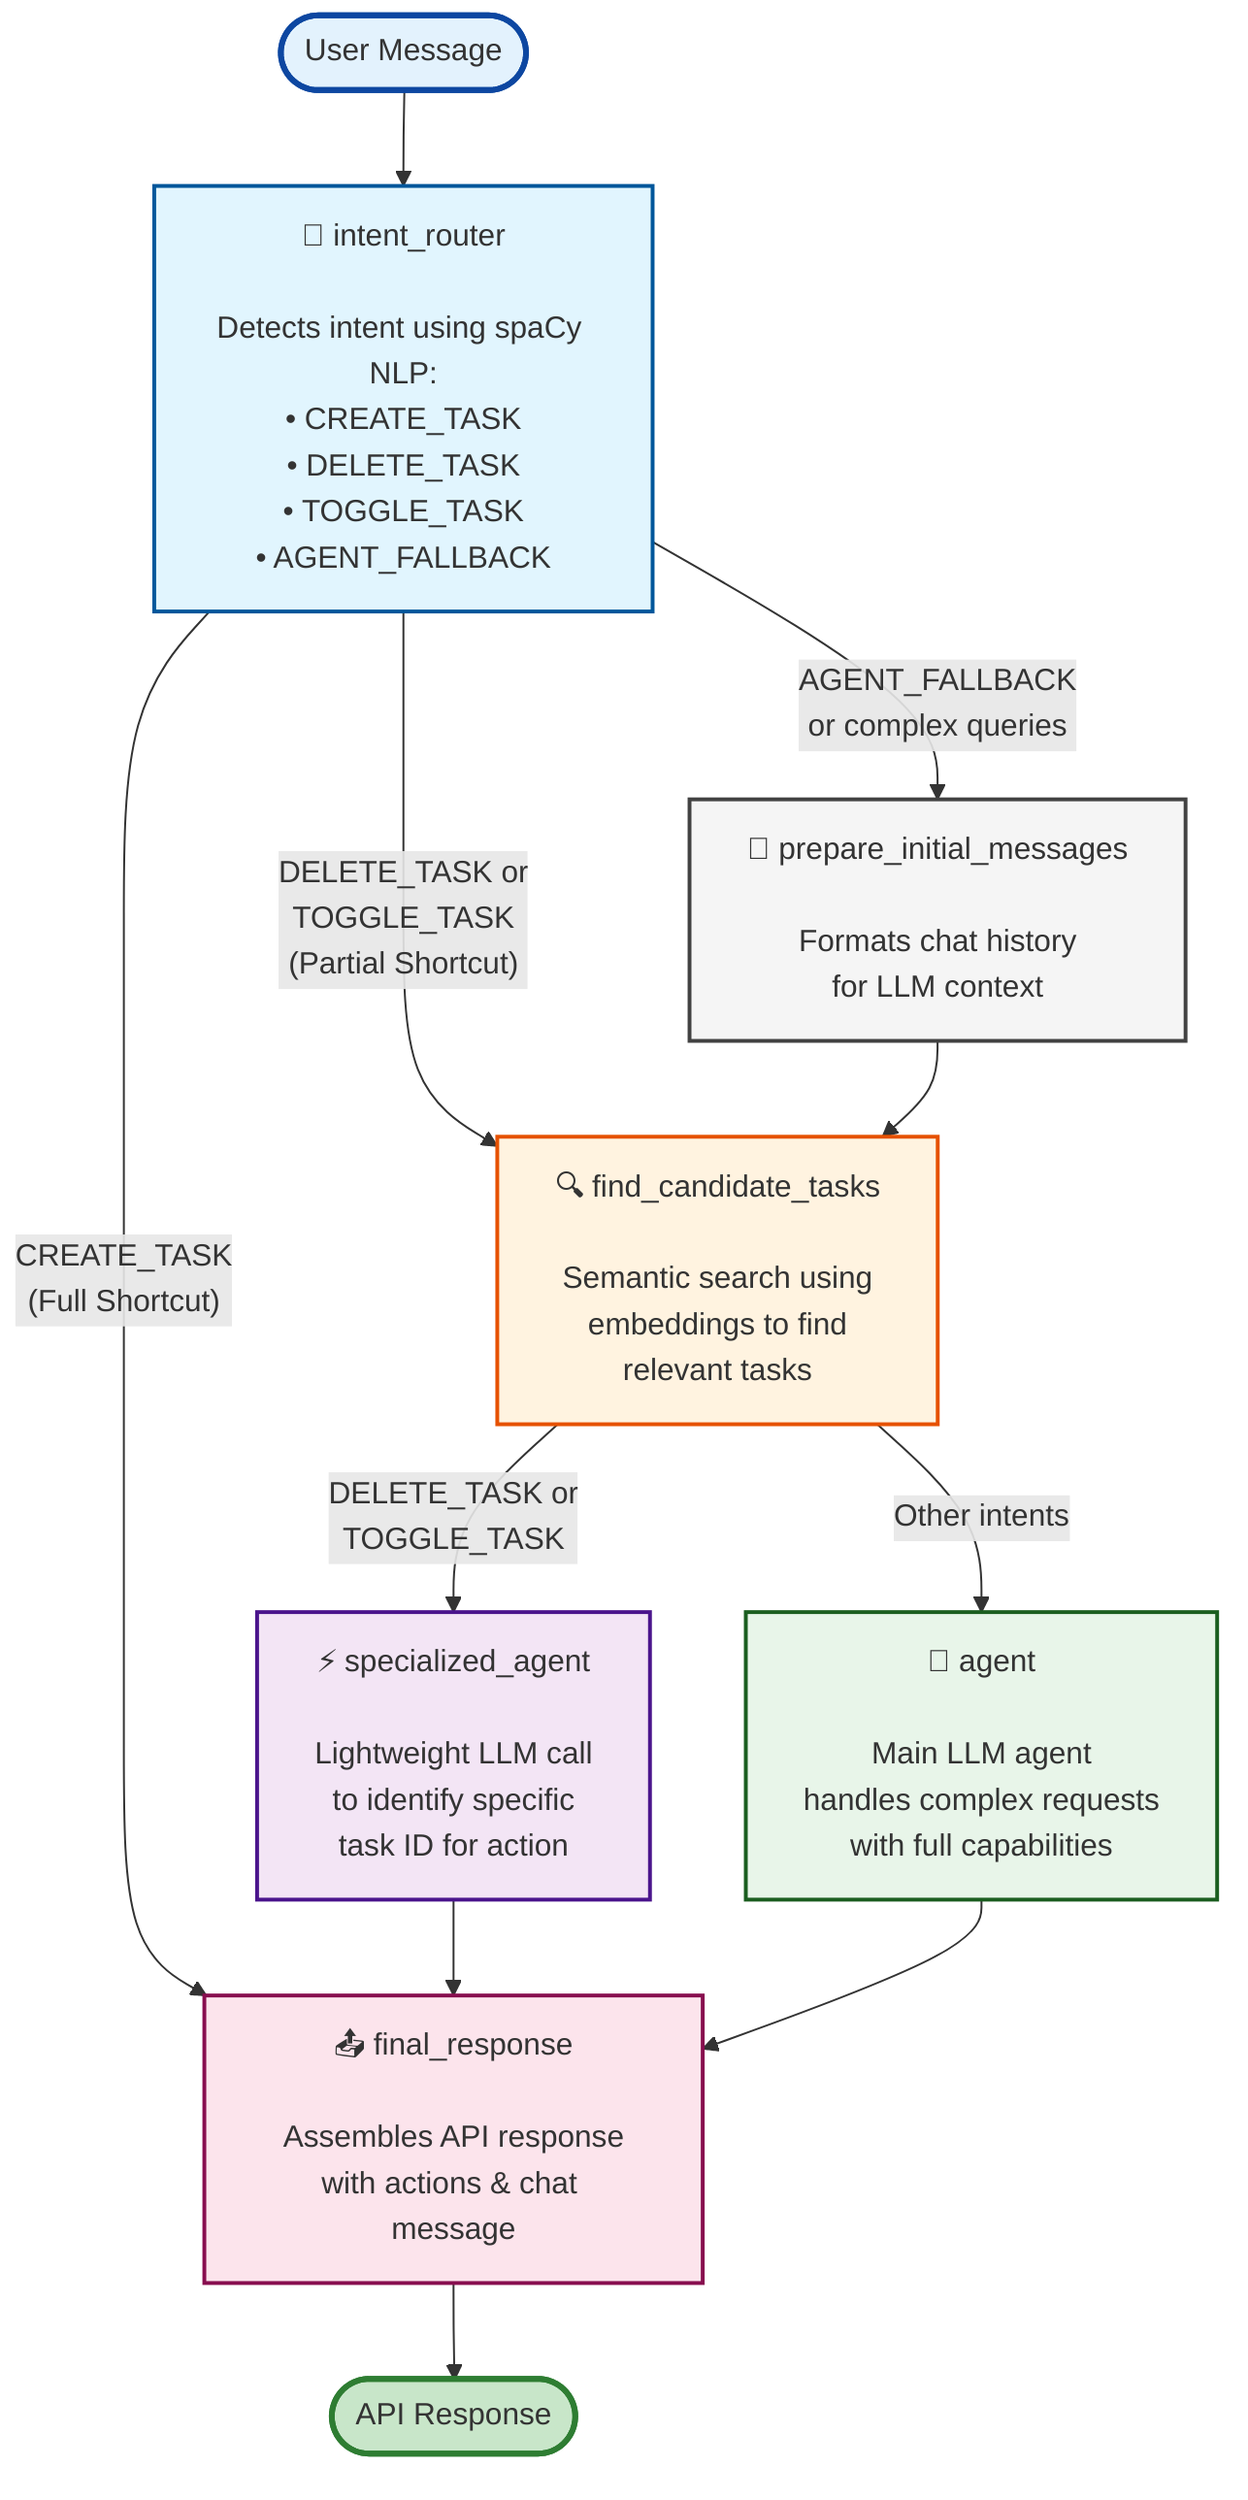 graph TD
    Start([User Message]) --> IR["🧭 intent_router<br/><br/>Detects intent using spaCy NLP:<br/>• CREATE_TASK<br/>• DELETE_TASK<br/>• TOGGLE_TASK<br/>• AGENT_FALLBACK"]
    
    IR -->|"CREATE_TASK<br/>(Full Shortcut)"| FR["📤 final_response<br/><br/>Assembles API response<br/>with actions & chat message"]
    
    IR -->|"DELETE_TASK or<br/>TOGGLE_TASK<br/>(Partial Shortcut)"| FCT["🔍 find_candidate_tasks<br/><br/>Semantic search using<br/>embeddings to find<br/>relevant tasks"]
    
    IR -->|"AGENT_FALLBACK<br/>or complex queries"| PIM["💬 prepare_initial_messages<br/><br/>Formats chat history<br/>for LLM context"]
    
    PIM --> FCT
    
    FCT -->|"DELETE_TASK or<br/>TOGGLE_TASK"| SA["⚡ specialized_agent<br/><br/>Lightweight LLM call<br/>to identify specific<br/>task ID for action"]
    
    FCT -->|"Other intents"| A["🤖 agent<br/><br/>Main LLM agent<br/>handles complex requests<br/>with full capabilities"]
    
    SA --> FR
    A --> FR
    FR --> End([API Response])
    
    style IR fill:#e1f5fe,stroke:#01579b,stroke-width:2px
    style FCT fill:#fff3e0,stroke:#e65100,stroke-width:2px
    style SA fill:#f3e5f5,stroke:#4a148c,stroke-width:2px
    style A fill:#e8f5e9,stroke:#1b5e20,stroke-width:2px
    style FR fill:#fce4ec,stroke:#880e4f,stroke-width:2px
    style PIM fill:#f5f5f5,stroke:#424242,stroke-width:2px
    style Start fill:#e3f2fd,stroke:#0d47a1,stroke-width:3px
    style End fill:#c8e6c9,stroke:#2e7d32,stroke-width:3px